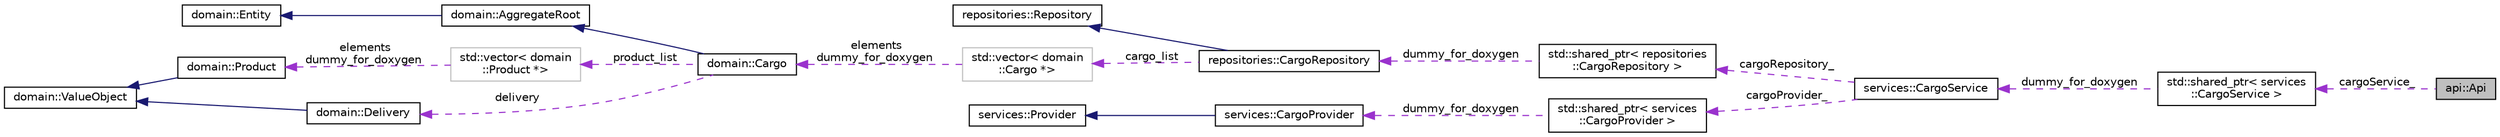 digraph "api::Api"
{
  edge [fontname="Helvetica",fontsize="10",labelfontname="Helvetica",labelfontsize="10"];
  node [fontname="Helvetica",fontsize="10",shape=record];
  rankdir="LR";
  Node1 [label="api::Api",height=0.2,width=0.4,color="black", fillcolor="grey75", style="filled", fontcolor="black"];
  Node2 -> Node1 [dir="back",color="darkorchid3",fontsize="10",style="dashed",label=" cargoService_" ,fontname="Helvetica"];
  Node2 [label="std::shared_ptr\< services\l::CargoService \>",height=0.2,width=0.4,color="black", fillcolor="white", style="filled",URL="$classstd_1_1shared__ptr.html"];
  Node3 -> Node2 [dir="back",color="darkorchid3",fontsize="10",style="dashed",label=" dummy_for_doxygen" ,fontname="Helvetica"];
  Node3 [label="services::CargoService",height=0.2,width=0.4,color="black", fillcolor="white", style="filled",URL="$structservices_1_1_cargo_service.html"];
  Node4 -> Node3 [dir="back",color="darkorchid3",fontsize="10",style="dashed",label=" cargoRepository_" ,fontname="Helvetica"];
  Node4 [label="std::shared_ptr\< repositories\l::CargoRepository \>",height=0.2,width=0.4,color="black", fillcolor="white", style="filled",URL="$classstd_1_1shared__ptr.html"];
  Node5 -> Node4 [dir="back",color="darkorchid3",fontsize="10",style="dashed",label=" dummy_for_doxygen" ,fontname="Helvetica"];
  Node5 [label="repositories::CargoRepository",height=0.2,width=0.4,color="black", fillcolor="white", style="filled",URL="$structrepositories_1_1_cargo_repository.html"];
  Node6 -> Node5 [dir="back",color="midnightblue",fontsize="10",style="solid",fontname="Helvetica"];
  Node6 [label="repositories::Repository",height=0.2,width=0.4,color="black", fillcolor="white", style="filled",URL="$structrepositories_1_1_repository.html"];
  Node7 -> Node5 [dir="back",color="darkorchid3",fontsize="10",style="dashed",label=" cargo_list" ,fontname="Helvetica"];
  Node7 [label="std::vector\< domain\l::Cargo *\>",height=0.2,width=0.4,color="grey75", fillcolor="white", style="filled"];
  Node8 -> Node7 [dir="back",color="darkorchid3",fontsize="10",style="dashed",label=" elements\ndummy_for_doxygen" ,fontname="Helvetica"];
  Node8 [label="domain::Cargo",height=0.2,width=0.4,color="black", fillcolor="white", style="filled",URL="$structdomain_1_1_cargo.html"];
  Node9 -> Node8 [dir="back",color="midnightblue",fontsize="10",style="solid",fontname="Helvetica"];
  Node9 [label="domain::AggregateRoot",height=0.2,width=0.4,color="black", fillcolor="white", style="filled",URL="$structdomain_1_1_aggregate_root.html"];
  Node10 -> Node9 [dir="back",color="midnightblue",fontsize="10",style="solid",fontname="Helvetica"];
  Node10 [label="domain::Entity",height=0.2,width=0.4,color="black", fillcolor="white", style="filled",URL="$structdomain_1_1_entity.html"];
  Node11 -> Node8 [dir="back",color="darkorchid3",fontsize="10",style="dashed",label=" product_list" ,fontname="Helvetica"];
  Node11 [label="std::vector\< domain\l::Product *\>",height=0.2,width=0.4,color="grey75", fillcolor="white", style="filled"];
  Node12 -> Node11 [dir="back",color="darkorchid3",fontsize="10",style="dashed",label=" elements\ndummy_for_doxygen" ,fontname="Helvetica"];
  Node12 [label="domain::Product",height=0.2,width=0.4,color="black", fillcolor="white", style="filled",URL="$structdomain_1_1_product.html"];
  Node13 -> Node12 [dir="back",color="midnightblue",fontsize="10",style="solid",fontname="Helvetica"];
  Node13 [label="domain::ValueObject",height=0.2,width=0.4,color="black", fillcolor="white", style="filled",URL="$structdomain_1_1_value_object.html"];
  Node14 -> Node8 [dir="back",color="darkorchid3",fontsize="10",style="dashed",label=" delivery" ,fontname="Helvetica"];
  Node14 [label="domain::Delivery",height=0.2,width=0.4,color="black", fillcolor="white", style="filled",URL="$structdomain_1_1_delivery.html"];
  Node13 -> Node14 [dir="back",color="midnightblue",fontsize="10",style="solid",fontname="Helvetica"];
  Node15 -> Node3 [dir="back",color="darkorchid3",fontsize="10",style="dashed",label=" cargoProvider_" ,fontname="Helvetica"];
  Node15 [label="std::shared_ptr\< services\l::CargoProvider \>",height=0.2,width=0.4,color="black", fillcolor="white", style="filled",URL="$classstd_1_1shared__ptr.html"];
  Node16 -> Node15 [dir="back",color="darkorchid3",fontsize="10",style="dashed",label=" dummy_for_doxygen" ,fontname="Helvetica"];
  Node16 [label="services::CargoProvider",height=0.2,width=0.4,color="black", fillcolor="white", style="filled",URL="$structservices_1_1_cargo_provider.html"];
  Node17 -> Node16 [dir="back",color="midnightblue",fontsize="10",style="solid",fontname="Helvetica"];
  Node17 [label="services::Provider",height=0.2,width=0.4,color="black", fillcolor="white", style="filled",URL="$structservices_1_1_provider.html"];
}
